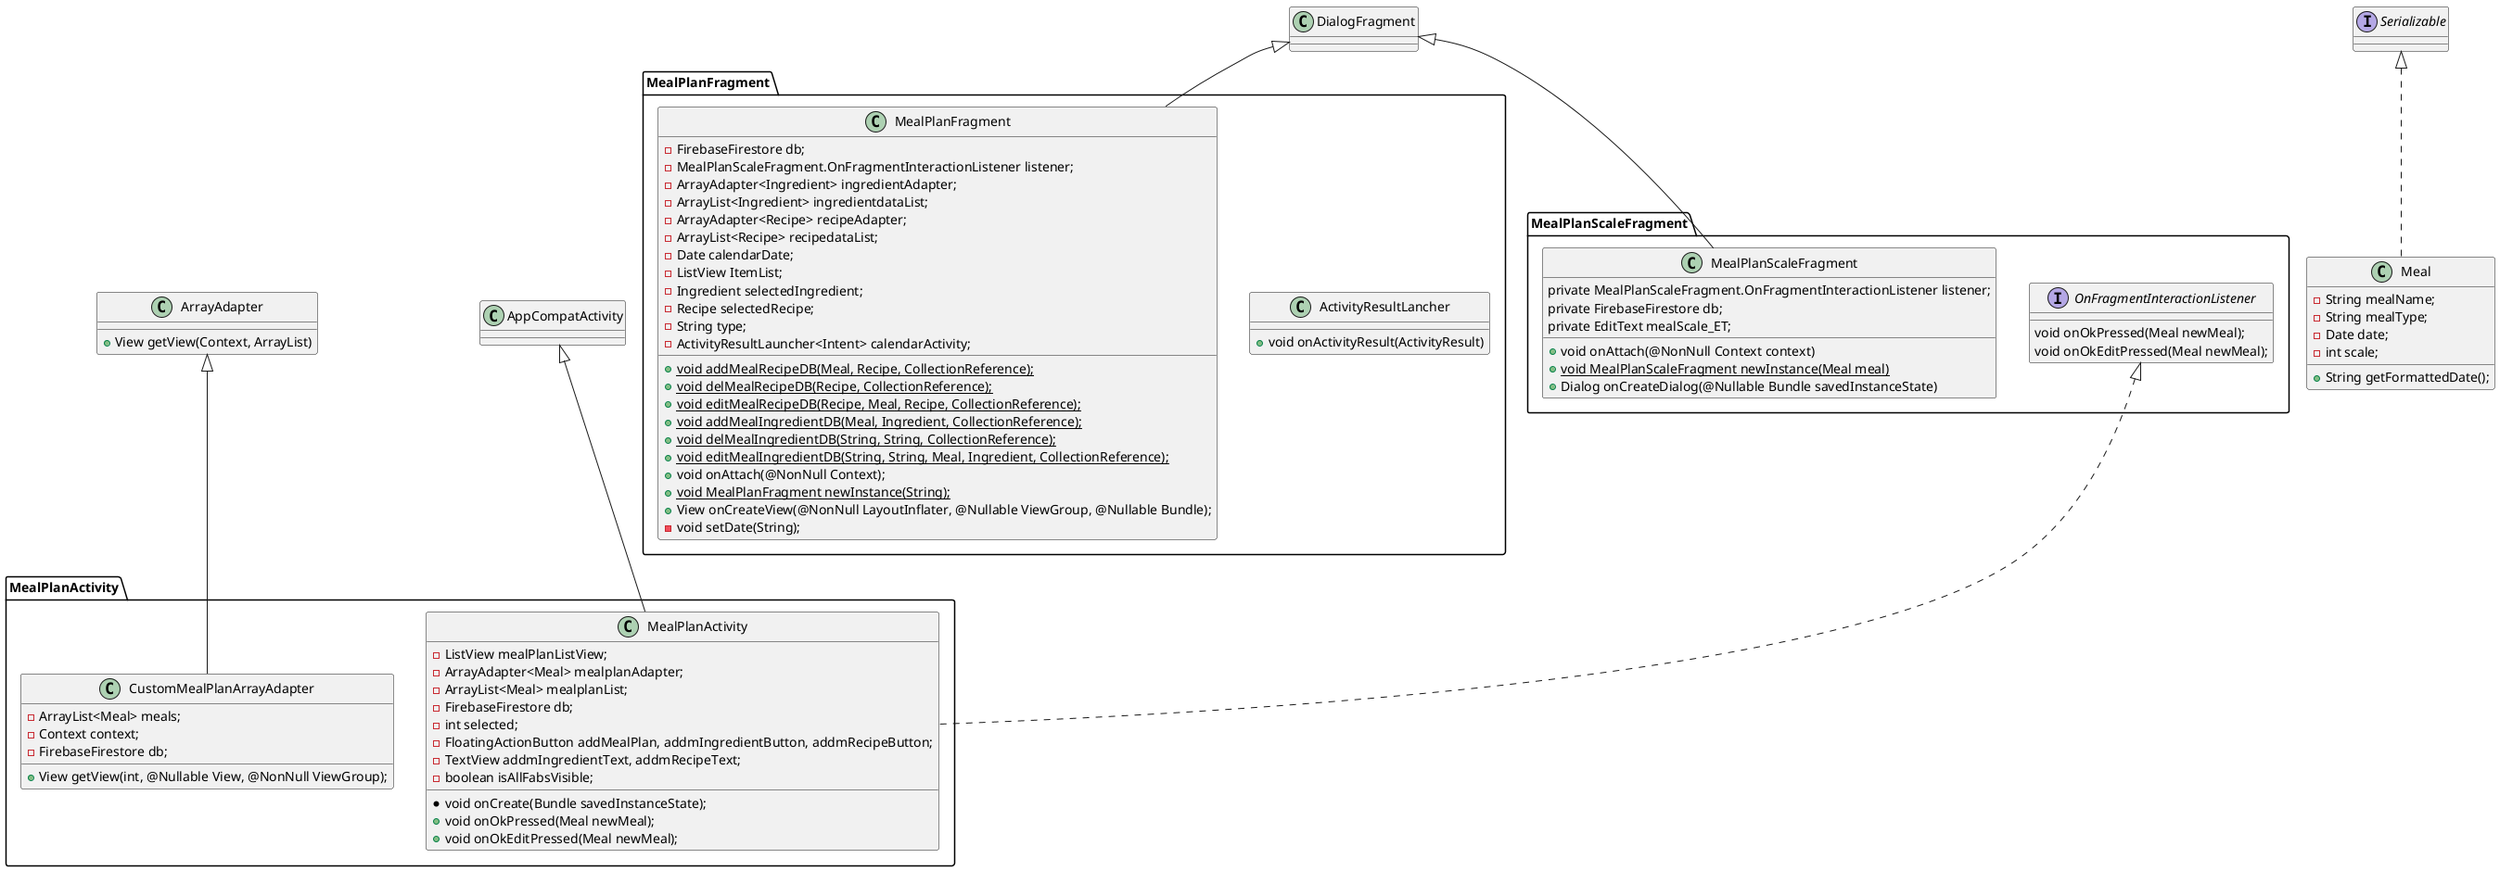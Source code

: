 @startuml
'https://plantuml.com/class-diagram

class ArrayAdapter
{
    +View getView(Context, ArrayList)
}

class MealPlanFragment.ActivityResultLancher
{
    +void onActivityResult(ActivityResult)
}

class MealPlanActivity.CustomMealPlanArrayAdapter extends ArrayAdapter
{
    -ArrayList<Meal> meals;
    -Context context;
    -FirebaseFirestore db;
    +View getView(int, @Nullable View, @NonNull ViewGroup);
}

class Meal implements Serializable
{
    -String mealName;
    -String mealType;
    -Date date;
    -int scale;
    +String getFormattedDate();
}

class MealPlanActivity.MealPlanActivity extends AppCompatActivity implements MealPlanScaleFragment.OnFragmentInteractionListener
{
    -ListView mealPlanListView;
    -ArrayAdapter<Meal> mealplanAdapter;
    -ArrayList<Meal> mealplanList;
    -FirebaseFirestore db;
    -int selected;
    -FloatingActionButton addMealPlan, addmIngredientButton, addmRecipeButton;
    -TextView addmIngredientText, addmRecipeText;
    -boolean isAllFabsVisible;

    *void onCreate(Bundle savedInstanceState);
    +void onOkPressed(Meal newMeal);
    +void onOkEditPressed(Meal newMeal);
}

class MealPlanFragment.MealPlanFragment extends DialogFragment
{
    -FirebaseFirestore db;
    -MealPlanScaleFragment.OnFragmentInteractionListener listener;
    -ArrayAdapter<Ingredient> ingredientAdapter;
    -ArrayList<Ingredient> ingredientdataList;
    -ArrayAdapter<Recipe> recipeAdapter;
    -ArrayList<Recipe> recipedataList;
    -Date calendarDate;
    -ListView ItemList;
    -Ingredient selectedIngredient;
    -Recipe selectedRecipe;
    -String type;
    -ActivityResultLauncher<Intent> calendarActivity;

    +void {static} addMealRecipeDB(Meal, Recipe, CollectionReference);
    +void {static} delMealRecipeDB(Recipe, CollectionReference);
    +void {static} editMealRecipeDB(Recipe, Meal, Recipe, CollectionReference);
    +void {static} addMealIngredientDB(Meal, Ingredient, CollectionReference);
    +void {static} delMealIngredientDB(String, String, CollectionReference);
    +void {static} editMealIngredientDB(String, String, Meal, Ingredient, CollectionReference);
    +void onAttach(@NonNull Context);
    +void {static} MealPlanFragment newInstance(String);
    +View onCreateView(@NonNull LayoutInflater, @Nullable ViewGroup, @Nullable Bundle);
    -void setDate(String);
}

class MealPlanScaleFragment.MealPlanScaleFragment extends DialogFragment
{
    private MealPlanScaleFragment.OnFragmentInteractionListener listener;
    private FirebaseFirestore db;
    private EditText mealScale_ET;
    +void onAttach(@NonNull Context context)
    +void {static} MealPlanScaleFragment newInstance(Meal meal)
    +Dialog onCreateDialog(@Nullable Bundle savedInstanceState)
}

interface MealPlanScaleFragment.OnFragmentInteractionListener
    {
        void onOkPressed(Meal newMeal);
        void onOkEditPressed(Meal newMeal);
    }
@enduml